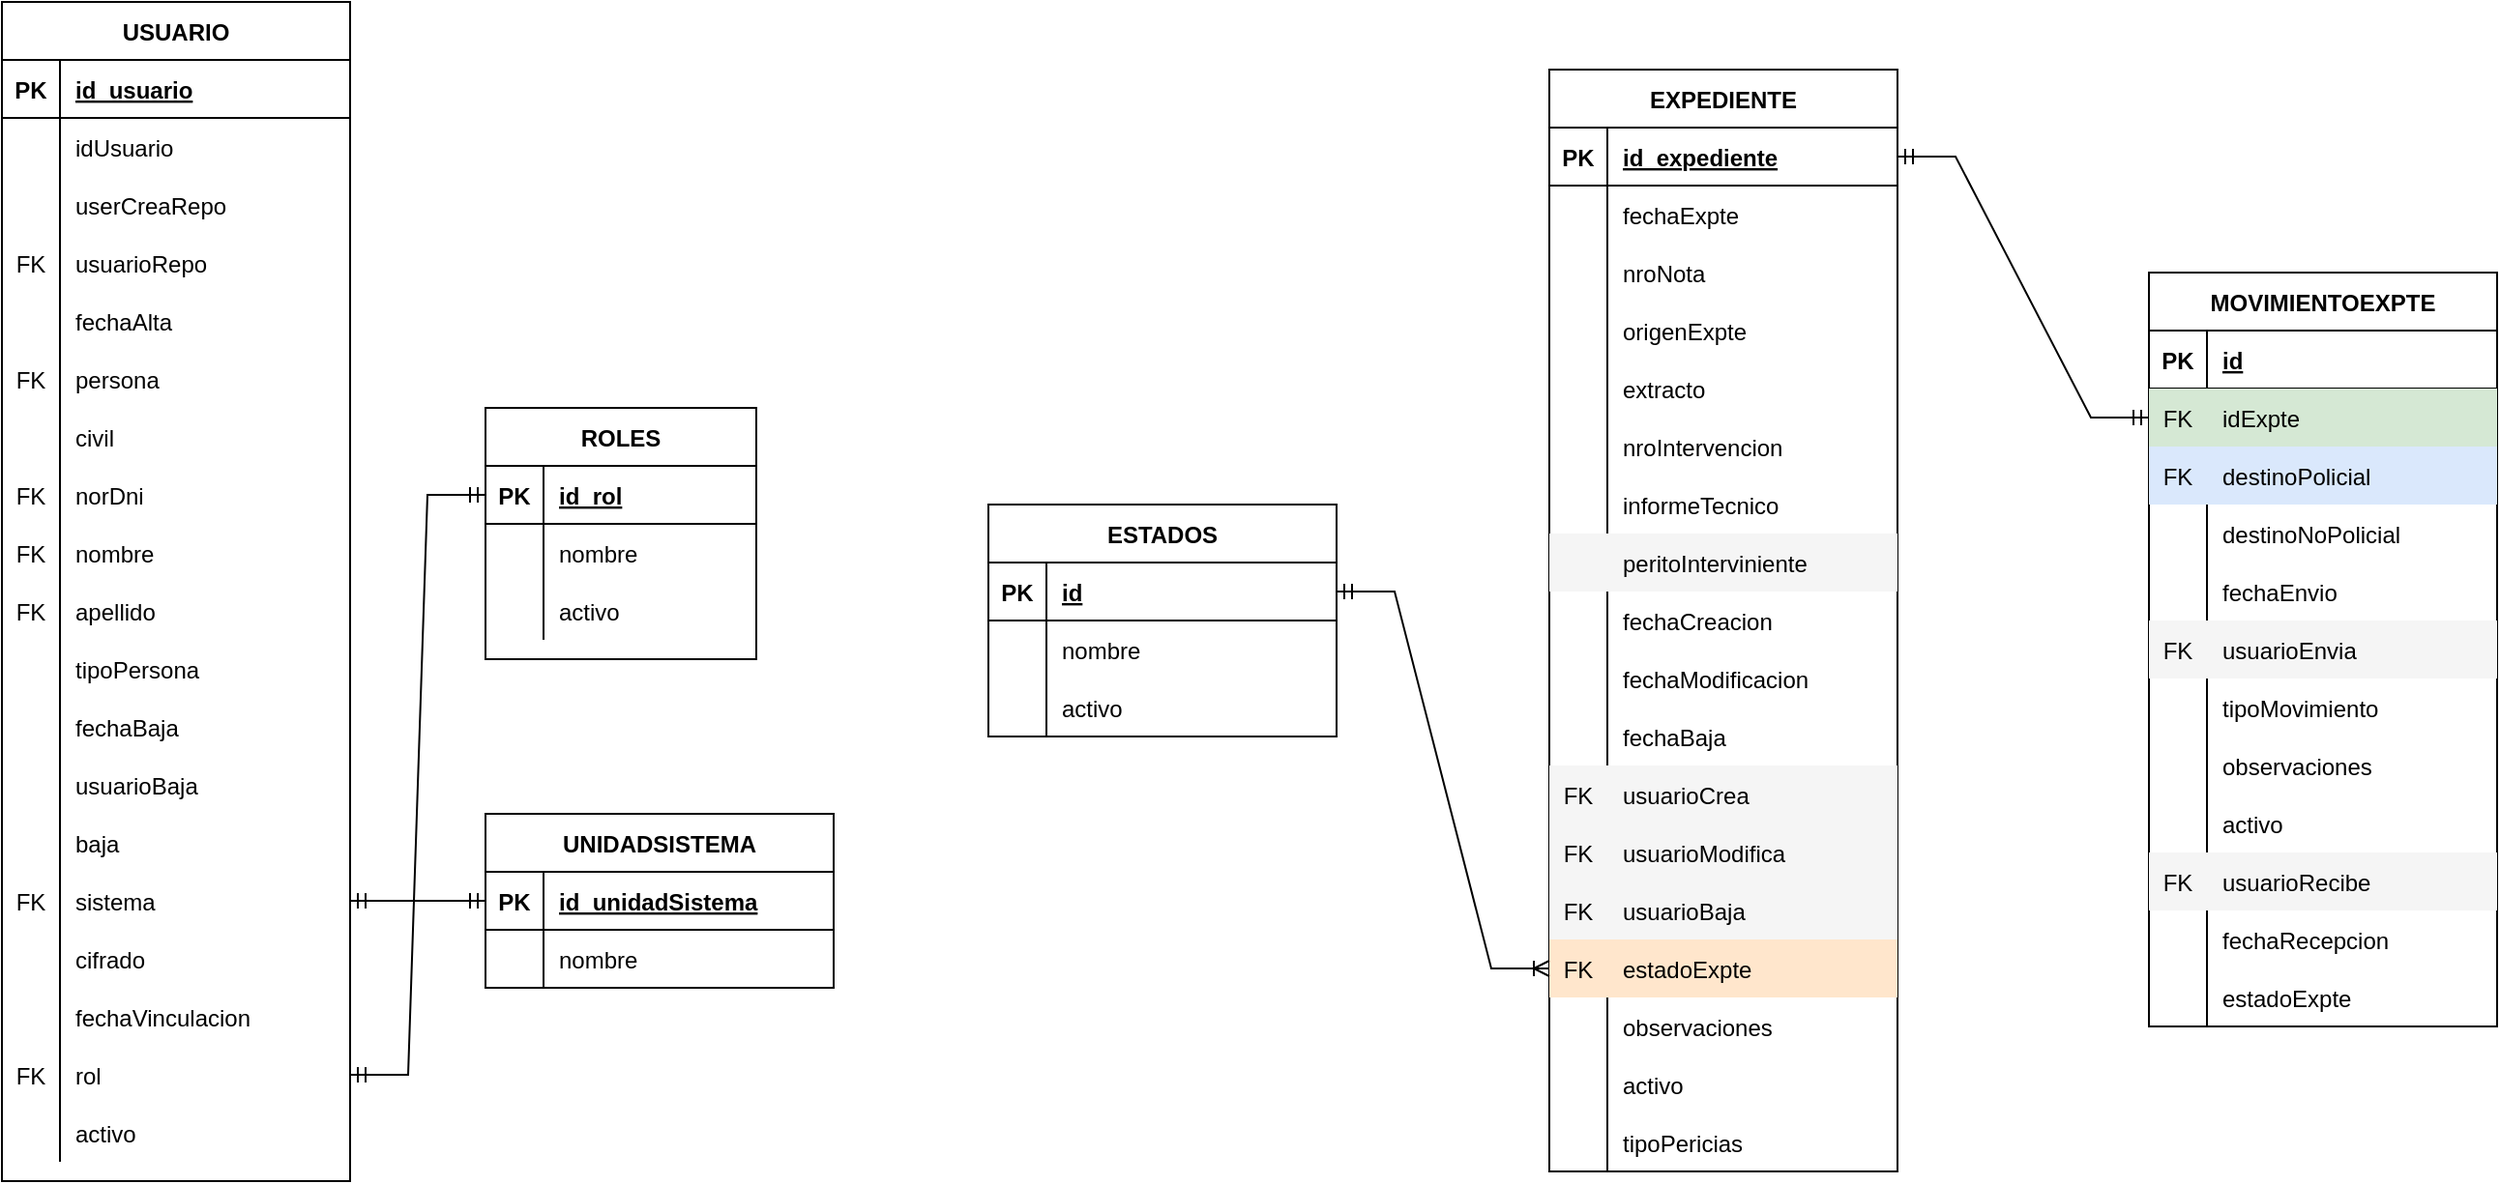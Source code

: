 <mxfile version="20.8.10" type="device"><diagram name="Página-1" id="kgONA1Eeg01QUfemouJO"><mxGraphModel dx="864" dy="516" grid="1" gridSize="10" guides="1" tooltips="1" connect="1" arrows="1" fold="1" page="1" pageScale="1" pageWidth="1400" pageHeight="850" math="0" shadow="0"><root><mxCell id="0"/><mxCell id="1" parent="0"/><mxCell id="FPzjdju4EvVJenrXKVsn-1" value="USUARIO" style="shape=table;startSize=30;container=1;collapsible=1;childLayout=tableLayout;fixedRows=1;rowLines=0;fontStyle=1;align=center;resizeLast=1;" parent="1" vertex="1"><mxGeometry x="60" y="40" width="180" height="610" as="geometry"/></mxCell><mxCell id="FPzjdju4EvVJenrXKVsn-2" value="" style="shape=partialRectangle;collapsible=0;dropTarget=0;pointerEvents=0;fillColor=none;top=0;left=0;bottom=1;right=0;points=[[0,0.5],[1,0.5]];portConstraint=eastwest;" parent="FPzjdju4EvVJenrXKVsn-1" vertex="1"><mxGeometry y="30" width="180" height="30" as="geometry"/></mxCell><mxCell id="FPzjdju4EvVJenrXKVsn-3" value="PK" style="shape=partialRectangle;connectable=0;fillColor=none;top=0;left=0;bottom=0;right=0;fontStyle=1;overflow=hidden;" parent="FPzjdju4EvVJenrXKVsn-2" vertex="1"><mxGeometry width="30" height="30" as="geometry"><mxRectangle width="30" height="30" as="alternateBounds"/></mxGeometry></mxCell><mxCell id="FPzjdju4EvVJenrXKVsn-4" value="id_usuario" style="shape=partialRectangle;connectable=0;fillColor=none;top=0;left=0;bottom=0;right=0;align=left;spacingLeft=6;fontStyle=5;overflow=hidden;" parent="FPzjdju4EvVJenrXKVsn-2" vertex="1"><mxGeometry x="30" width="150" height="30" as="geometry"><mxRectangle width="150" height="30" as="alternateBounds"/></mxGeometry></mxCell><mxCell id="FPzjdju4EvVJenrXKVsn-5" value="" style="shape=partialRectangle;collapsible=0;dropTarget=0;pointerEvents=0;fillColor=none;top=0;left=0;bottom=0;right=0;points=[[0,0.5],[1,0.5]];portConstraint=eastwest;" parent="FPzjdju4EvVJenrXKVsn-1" vertex="1"><mxGeometry y="60" width="180" height="30" as="geometry"/></mxCell><mxCell id="FPzjdju4EvVJenrXKVsn-6" value="" style="shape=partialRectangle;connectable=0;fillColor=none;top=0;left=0;bottom=0;right=0;editable=1;overflow=hidden;" parent="FPzjdju4EvVJenrXKVsn-5" vertex="1"><mxGeometry width="30" height="30" as="geometry"><mxRectangle width="30" height="30" as="alternateBounds"/></mxGeometry></mxCell><mxCell id="FPzjdju4EvVJenrXKVsn-7" value="idUsuario" style="shape=partialRectangle;connectable=0;fillColor=none;top=0;left=0;bottom=0;right=0;align=left;spacingLeft=6;overflow=hidden;" parent="FPzjdju4EvVJenrXKVsn-5" vertex="1"><mxGeometry x="30" width="150" height="30" as="geometry"><mxRectangle width="150" height="30" as="alternateBounds"/></mxGeometry></mxCell><mxCell id="FPzjdju4EvVJenrXKVsn-8" value="" style="shape=partialRectangle;collapsible=0;dropTarget=0;pointerEvents=0;fillColor=none;top=0;left=0;bottom=0;right=0;points=[[0,0.5],[1,0.5]];portConstraint=eastwest;" parent="FPzjdju4EvVJenrXKVsn-1" vertex="1"><mxGeometry y="90" width="180" height="30" as="geometry"/></mxCell><mxCell id="FPzjdju4EvVJenrXKVsn-9" value="" style="shape=partialRectangle;connectable=0;fillColor=none;top=0;left=0;bottom=0;right=0;editable=1;overflow=hidden;" parent="FPzjdju4EvVJenrXKVsn-8" vertex="1"><mxGeometry width="30" height="30" as="geometry"><mxRectangle width="30" height="30" as="alternateBounds"/></mxGeometry></mxCell><mxCell id="FPzjdju4EvVJenrXKVsn-10" value="userCreaRepo" style="shape=partialRectangle;connectable=0;fillColor=none;top=0;left=0;bottom=0;right=0;align=left;spacingLeft=6;overflow=hidden;" parent="FPzjdju4EvVJenrXKVsn-8" vertex="1"><mxGeometry x="30" width="150" height="30" as="geometry"><mxRectangle width="150" height="30" as="alternateBounds"/></mxGeometry></mxCell><mxCell id="FPzjdju4EvVJenrXKVsn-11" value="" style="shape=partialRectangle;collapsible=0;dropTarget=0;pointerEvents=0;fillColor=none;top=0;left=0;bottom=0;right=0;points=[[0,0.5],[1,0.5]];portConstraint=eastwest;" parent="FPzjdju4EvVJenrXKVsn-1" vertex="1"><mxGeometry y="120" width="180" height="30" as="geometry"/></mxCell><mxCell id="FPzjdju4EvVJenrXKVsn-12" value="FK" style="shape=partialRectangle;connectable=0;fillColor=none;top=0;left=0;bottom=0;right=0;editable=1;overflow=hidden;" parent="FPzjdju4EvVJenrXKVsn-11" vertex="1"><mxGeometry width="30" height="30" as="geometry"><mxRectangle width="30" height="30" as="alternateBounds"/></mxGeometry></mxCell><mxCell id="FPzjdju4EvVJenrXKVsn-13" value="usuarioRepo" style="shape=partialRectangle;connectable=0;fillColor=none;top=0;left=0;bottom=0;right=0;align=left;spacingLeft=6;overflow=hidden;" parent="FPzjdju4EvVJenrXKVsn-11" vertex="1"><mxGeometry x="30" width="150" height="30" as="geometry"><mxRectangle width="150" height="30" as="alternateBounds"/></mxGeometry></mxCell><mxCell id="FPzjdju4EvVJenrXKVsn-14" value="" style="shape=partialRectangle;collapsible=0;dropTarget=0;pointerEvents=0;fillColor=none;top=0;left=0;bottom=0;right=0;points=[[0,0.5],[1,0.5]];portConstraint=eastwest;" parent="FPzjdju4EvVJenrXKVsn-1" vertex="1"><mxGeometry y="150" width="180" height="30" as="geometry"/></mxCell><mxCell id="FPzjdju4EvVJenrXKVsn-15" value="" style="shape=partialRectangle;connectable=0;fillColor=none;top=0;left=0;bottom=0;right=0;editable=1;overflow=hidden;" parent="FPzjdju4EvVJenrXKVsn-14" vertex="1"><mxGeometry width="30" height="30" as="geometry"><mxRectangle width="30" height="30" as="alternateBounds"/></mxGeometry></mxCell><mxCell id="FPzjdju4EvVJenrXKVsn-16" value="fechaAlta" style="shape=partialRectangle;connectable=0;fillColor=none;top=0;left=0;bottom=0;right=0;align=left;spacingLeft=6;overflow=hidden;" parent="FPzjdju4EvVJenrXKVsn-14" vertex="1"><mxGeometry x="30" width="150" height="30" as="geometry"><mxRectangle width="150" height="30" as="alternateBounds"/></mxGeometry></mxCell><mxCell id="FPzjdju4EvVJenrXKVsn-17" value="" style="shape=partialRectangle;collapsible=0;dropTarget=0;pointerEvents=0;fillColor=none;top=0;left=0;bottom=0;right=0;points=[[0,0.5],[1,0.5]];portConstraint=eastwest;" parent="FPzjdju4EvVJenrXKVsn-1" vertex="1"><mxGeometry y="180" width="180" height="30" as="geometry"/></mxCell><mxCell id="FPzjdju4EvVJenrXKVsn-18" value="FK" style="shape=partialRectangle;connectable=0;fillColor=none;top=0;left=0;bottom=0;right=0;editable=1;overflow=hidden;" parent="FPzjdju4EvVJenrXKVsn-17" vertex="1"><mxGeometry width="30" height="30" as="geometry"><mxRectangle width="30" height="30" as="alternateBounds"/></mxGeometry></mxCell><mxCell id="FPzjdju4EvVJenrXKVsn-19" value="persona" style="shape=partialRectangle;connectable=0;fillColor=none;top=0;left=0;bottom=0;right=0;align=left;spacingLeft=6;overflow=hidden;" parent="FPzjdju4EvVJenrXKVsn-17" vertex="1"><mxGeometry x="30" width="150" height="30" as="geometry"><mxRectangle width="150" height="30" as="alternateBounds"/></mxGeometry></mxCell><mxCell id="FPzjdju4EvVJenrXKVsn-20" value="" style="shape=partialRectangle;collapsible=0;dropTarget=0;pointerEvents=0;fillColor=none;top=0;left=0;bottom=0;right=0;points=[[0,0.5],[1,0.5]];portConstraint=eastwest;" parent="FPzjdju4EvVJenrXKVsn-1" vertex="1"><mxGeometry y="210" width="180" height="30" as="geometry"/></mxCell><mxCell id="FPzjdju4EvVJenrXKVsn-21" value="" style="shape=partialRectangle;connectable=0;fillColor=none;top=0;left=0;bottom=0;right=0;editable=1;overflow=hidden;" parent="FPzjdju4EvVJenrXKVsn-20" vertex="1"><mxGeometry width="30" height="30" as="geometry"><mxRectangle width="30" height="30" as="alternateBounds"/></mxGeometry></mxCell><mxCell id="FPzjdju4EvVJenrXKVsn-22" value="civil" style="shape=partialRectangle;connectable=0;fillColor=none;top=0;left=0;bottom=0;right=0;align=left;spacingLeft=6;overflow=hidden;" parent="FPzjdju4EvVJenrXKVsn-20" vertex="1"><mxGeometry x="30" width="150" height="30" as="geometry"><mxRectangle width="150" height="30" as="alternateBounds"/></mxGeometry></mxCell><mxCell id="FPzjdju4EvVJenrXKVsn-23" value="" style="shape=partialRectangle;collapsible=0;dropTarget=0;pointerEvents=0;fillColor=none;top=0;left=0;bottom=0;right=0;points=[[0,0.5],[1,0.5]];portConstraint=eastwest;" parent="FPzjdju4EvVJenrXKVsn-1" vertex="1"><mxGeometry y="240" width="180" height="30" as="geometry"/></mxCell><mxCell id="FPzjdju4EvVJenrXKVsn-24" value="FK" style="shape=partialRectangle;connectable=0;fillColor=none;top=0;left=0;bottom=0;right=0;editable=1;overflow=hidden;" parent="FPzjdju4EvVJenrXKVsn-23" vertex="1"><mxGeometry width="30" height="30" as="geometry"><mxRectangle width="30" height="30" as="alternateBounds"/></mxGeometry></mxCell><mxCell id="FPzjdju4EvVJenrXKVsn-25" value="norDni" style="shape=partialRectangle;connectable=0;fillColor=none;top=0;left=0;bottom=0;right=0;align=left;spacingLeft=6;overflow=hidden;" parent="FPzjdju4EvVJenrXKVsn-23" vertex="1"><mxGeometry x="30" width="150" height="30" as="geometry"><mxRectangle width="150" height="30" as="alternateBounds"/></mxGeometry></mxCell><mxCell id="FPzjdju4EvVJenrXKVsn-26" value="" style="shape=partialRectangle;collapsible=0;dropTarget=0;pointerEvents=0;fillColor=none;top=0;left=0;bottom=0;right=0;points=[[0,0.5],[1,0.5]];portConstraint=eastwest;" parent="FPzjdju4EvVJenrXKVsn-1" vertex="1"><mxGeometry y="270" width="180" height="30" as="geometry"/></mxCell><mxCell id="FPzjdju4EvVJenrXKVsn-27" value="FK" style="shape=partialRectangle;connectable=0;fillColor=none;top=0;left=0;bottom=0;right=0;editable=1;overflow=hidden;" parent="FPzjdju4EvVJenrXKVsn-26" vertex="1"><mxGeometry width="30" height="30" as="geometry"><mxRectangle width="30" height="30" as="alternateBounds"/></mxGeometry></mxCell><mxCell id="FPzjdju4EvVJenrXKVsn-28" value="nombre" style="shape=partialRectangle;connectable=0;fillColor=none;top=0;left=0;bottom=0;right=0;align=left;spacingLeft=6;overflow=hidden;" parent="FPzjdju4EvVJenrXKVsn-26" vertex="1"><mxGeometry x="30" width="150" height="30" as="geometry"><mxRectangle width="150" height="30" as="alternateBounds"/></mxGeometry></mxCell><mxCell id="FPzjdju4EvVJenrXKVsn-29" value="" style="shape=partialRectangle;collapsible=0;dropTarget=0;pointerEvents=0;fillColor=none;top=0;left=0;bottom=0;right=0;points=[[0,0.5],[1,0.5]];portConstraint=eastwest;" parent="FPzjdju4EvVJenrXKVsn-1" vertex="1"><mxGeometry y="300" width="180" height="30" as="geometry"/></mxCell><mxCell id="FPzjdju4EvVJenrXKVsn-30" value="FK" style="shape=partialRectangle;connectable=0;fillColor=none;top=0;left=0;bottom=0;right=0;editable=1;overflow=hidden;" parent="FPzjdju4EvVJenrXKVsn-29" vertex="1"><mxGeometry width="30" height="30" as="geometry"><mxRectangle width="30" height="30" as="alternateBounds"/></mxGeometry></mxCell><mxCell id="FPzjdju4EvVJenrXKVsn-31" value="apellido" style="shape=partialRectangle;connectable=0;fillColor=none;top=0;left=0;bottom=0;right=0;align=left;spacingLeft=6;overflow=hidden;" parent="FPzjdju4EvVJenrXKVsn-29" vertex="1"><mxGeometry x="30" width="150" height="30" as="geometry"><mxRectangle width="150" height="30" as="alternateBounds"/></mxGeometry></mxCell><mxCell id="FPzjdju4EvVJenrXKVsn-32" value="" style="shape=partialRectangle;collapsible=0;dropTarget=0;pointerEvents=0;fillColor=none;top=0;left=0;bottom=0;right=0;points=[[0,0.5],[1,0.5]];portConstraint=eastwest;" parent="FPzjdju4EvVJenrXKVsn-1" vertex="1"><mxGeometry y="330" width="180" height="30" as="geometry"/></mxCell><mxCell id="FPzjdju4EvVJenrXKVsn-33" value="" style="shape=partialRectangle;connectable=0;fillColor=none;top=0;left=0;bottom=0;right=0;editable=1;overflow=hidden;" parent="FPzjdju4EvVJenrXKVsn-32" vertex="1"><mxGeometry width="30" height="30" as="geometry"><mxRectangle width="30" height="30" as="alternateBounds"/></mxGeometry></mxCell><mxCell id="FPzjdju4EvVJenrXKVsn-34" value="tipoPersona" style="shape=partialRectangle;connectable=0;fillColor=none;top=0;left=0;bottom=0;right=0;align=left;spacingLeft=6;overflow=hidden;" parent="FPzjdju4EvVJenrXKVsn-32" vertex="1"><mxGeometry x="30" width="150" height="30" as="geometry"><mxRectangle width="150" height="30" as="alternateBounds"/></mxGeometry></mxCell><mxCell id="FPzjdju4EvVJenrXKVsn-35" value="" style="shape=partialRectangle;collapsible=0;dropTarget=0;pointerEvents=0;fillColor=none;top=0;left=0;bottom=0;right=0;points=[[0,0.5],[1,0.5]];portConstraint=eastwest;" parent="FPzjdju4EvVJenrXKVsn-1" vertex="1"><mxGeometry y="360" width="180" height="30" as="geometry"/></mxCell><mxCell id="FPzjdju4EvVJenrXKVsn-36" value="" style="shape=partialRectangle;connectable=0;fillColor=none;top=0;left=0;bottom=0;right=0;editable=1;overflow=hidden;" parent="FPzjdju4EvVJenrXKVsn-35" vertex="1"><mxGeometry width="30" height="30" as="geometry"><mxRectangle width="30" height="30" as="alternateBounds"/></mxGeometry></mxCell><mxCell id="FPzjdju4EvVJenrXKVsn-37" value="fechaBaja" style="shape=partialRectangle;connectable=0;fillColor=none;top=0;left=0;bottom=0;right=0;align=left;spacingLeft=6;overflow=hidden;" parent="FPzjdju4EvVJenrXKVsn-35" vertex="1"><mxGeometry x="30" width="150" height="30" as="geometry"><mxRectangle width="150" height="30" as="alternateBounds"/></mxGeometry></mxCell><mxCell id="FPzjdju4EvVJenrXKVsn-38" value="" style="shape=partialRectangle;collapsible=0;dropTarget=0;pointerEvents=0;fillColor=none;top=0;left=0;bottom=0;right=0;points=[[0,0.5],[1,0.5]];portConstraint=eastwest;" parent="FPzjdju4EvVJenrXKVsn-1" vertex="1"><mxGeometry y="390" width="180" height="30" as="geometry"/></mxCell><mxCell id="FPzjdju4EvVJenrXKVsn-39" value="" style="shape=partialRectangle;connectable=0;fillColor=none;top=0;left=0;bottom=0;right=0;editable=1;overflow=hidden;" parent="FPzjdju4EvVJenrXKVsn-38" vertex="1"><mxGeometry width="30" height="30" as="geometry"><mxRectangle width="30" height="30" as="alternateBounds"/></mxGeometry></mxCell><mxCell id="FPzjdju4EvVJenrXKVsn-40" value="usuarioBaja" style="shape=partialRectangle;connectable=0;fillColor=none;top=0;left=0;bottom=0;right=0;align=left;spacingLeft=6;overflow=hidden;" parent="FPzjdju4EvVJenrXKVsn-38" vertex="1"><mxGeometry x="30" width="150" height="30" as="geometry"><mxRectangle width="150" height="30" as="alternateBounds"/></mxGeometry></mxCell><mxCell id="FPzjdju4EvVJenrXKVsn-41" value="" style="shape=partialRectangle;collapsible=0;dropTarget=0;pointerEvents=0;fillColor=none;top=0;left=0;bottom=0;right=0;points=[[0,0.5],[1,0.5]];portConstraint=eastwest;" parent="FPzjdju4EvVJenrXKVsn-1" vertex="1"><mxGeometry y="420" width="180" height="30" as="geometry"/></mxCell><mxCell id="FPzjdju4EvVJenrXKVsn-42" value="" style="shape=partialRectangle;connectable=0;fillColor=none;top=0;left=0;bottom=0;right=0;editable=1;overflow=hidden;" parent="FPzjdju4EvVJenrXKVsn-41" vertex="1"><mxGeometry width="30" height="30" as="geometry"><mxRectangle width="30" height="30" as="alternateBounds"/></mxGeometry></mxCell><mxCell id="FPzjdju4EvVJenrXKVsn-43" value="baja" style="shape=partialRectangle;connectable=0;fillColor=none;top=0;left=0;bottom=0;right=0;align=left;spacingLeft=6;overflow=hidden;" parent="FPzjdju4EvVJenrXKVsn-41" vertex="1"><mxGeometry x="30" width="150" height="30" as="geometry"><mxRectangle width="150" height="30" as="alternateBounds"/></mxGeometry></mxCell><mxCell id="FPzjdju4EvVJenrXKVsn-44" value="" style="shape=partialRectangle;collapsible=0;dropTarget=0;pointerEvents=0;fillColor=none;top=0;left=0;bottom=0;right=0;points=[[0,0.5],[1,0.5]];portConstraint=eastwest;" parent="FPzjdju4EvVJenrXKVsn-1" vertex="1"><mxGeometry y="450" width="180" height="30" as="geometry"/></mxCell><mxCell id="FPzjdju4EvVJenrXKVsn-45" value="FK" style="shape=partialRectangle;connectable=0;fillColor=none;top=0;left=0;bottom=0;right=0;editable=1;overflow=hidden;" parent="FPzjdju4EvVJenrXKVsn-44" vertex="1"><mxGeometry width="30" height="30" as="geometry"><mxRectangle width="30" height="30" as="alternateBounds"/></mxGeometry></mxCell><mxCell id="FPzjdju4EvVJenrXKVsn-46" value="sistema" style="shape=partialRectangle;connectable=0;fillColor=none;top=0;left=0;bottom=0;right=0;align=left;spacingLeft=6;overflow=hidden;" parent="FPzjdju4EvVJenrXKVsn-44" vertex="1"><mxGeometry x="30" width="150" height="30" as="geometry"><mxRectangle width="150" height="30" as="alternateBounds"/></mxGeometry></mxCell><mxCell id="FPzjdju4EvVJenrXKVsn-47" value="" style="shape=partialRectangle;collapsible=0;dropTarget=0;pointerEvents=0;fillColor=none;top=0;left=0;bottom=0;right=0;points=[[0,0.5],[1,0.5]];portConstraint=eastwest;" parent="FPzjdju4EvVJenrXKVsn-1" vertex="1"><mxGeometry y="480" width="180" height="30" as="geometry"/></mxCell><mxCell id="FPzjdju4EvVJenrXKVsn-48" value="" style="shape=partialRectangle;connectable=0;fillColor=none;top=0;left=0;bottom=0;right=0;editable=1;overflow=hidden;" parent="FPzjdju4EvVJenrXKVsn-47" vertex="1"><mxGeometry width="30" height="30" as="geometry"><mxRectangle width="30" height="30" as="alternateBounds"/></mxGeometry></mxCell><mxCell id="FPzjdju4EvVJenrXKVsn-49" value="cifrado" style="shape=partialRectangle;connectable=0;fillColor=none;top=0;left=0;bottom=0;right=0;align=left;spacingLeft=6;overflow=hidden;" parent="FPzjdju4EvVJenrXKVsn-47" vertex="1"><mxGeometry x="30" width="150" height="30" as="geometry"><mxRectangle width="150" height="30" as="alternateBounds"/></mxGeometry></mxCell><mxCell id="FPzjdju4EvVJenrXKVsn-50" value="" style="shape=partialRectangle;collapsible=0;dropTarget=0;pointerEvents=0;fillColor=none;top=0;left=0;bottom=0;right=0;points=[[0,0.5],[1,0.5]];portConstraint=eastwest;" parent="FPzjdju4EvVJenrXKVsn-1" vertex="1"><mxGeometry y="510" width="180" height="30" as="geometry"/></mxCell><mxCell id="FPzjdju4EvVJenrXKVsn-51" value="" style="shape=partialRectangle;connectable=0;fillColor=none;top=0;left=0;bottom=0;right=0;editable=1;overflow=hidden;" parent="FPzjdju4EvVJenrXKVsn-50" vertex="1"><mxGeometry width="30" height="30" as="geometry"><mxRectangle width="30" height="30" as="alternateBounds"/></mxGeometry></mxCell><mxCell id="FPzjdju4EvVJenrXKVsn-52" value="fechaVinculacion" style="shape=partialRectangle;connectable=0;fillColor=none;top=0;left=0;bottom=0;right=0;align=left;spacingLeft=6;overflow=hidden;" parent="FPzjdju4EvVJenrXKVsn-50" vertex="1"><mxGeometry x="30" width="150" height="30" as="geometry"><mxRectangle width="150" height="30" as="alternateBounds"/></mxGeometry></mxCell><mxCell id="FPzjdju4EvVJenrXKVsn-53" value="" style="shape=partialRectangle;collapsible=0;dropTarget=0;pointerEvents=0;fillColor=none;top=0;left=0;bottom=0;right=0;points=[[0,0.5],[1,0.5]];portConstraint=eastwest;" parent="FPzjdju4EvVJenrXKVsn-1" vertex="1"><mxGeometry y="540" width="180" height="30" as="geometry"/></mxCell><mxCell id="FPzjdju4EvVJenrXKVsn-54" value="FK" style="shape=partialRectangle;connectable=0;fillColor=none;top=0;left=0;bottom=0;right=0;editable=1;overflow=hidden;" parent="FPzjdju4EvVJenrXKVsn-53" vertex="1"><mxGeometry width="30" height="30" as="geometry"><mxRectangle width="30" height="30" as="alternateBounds"/></mxGeometry></mxCell><mxCell id="FPzjdju4EvVJenrXKVsn-55" value="rol" style="shape=partialRectangle;connectable=0;fillColor=none;top=0;left=0;bottom=0;right=0;align=left;spacingLeft=6;overflow=hidden;" parent="FPzjdju4EvVJenrXKVsn-53" vertex="1"><mxGeometry x="30" width="150" height="30" as="geometry"><mxRectangle width="150" height="30" as="alternateBounds"/></mxGeometry></mxCell><mxCell id="FPzjdju4EvVJenrXKVsn-56" value="" style="shape=partialRectangle;collapsible=0;dropTarget=0;pointerEvents=0;fillColor=none;top=0;left=0;bottom=0;right=0;points=[[0,0.5],[1,0.5]];portConstraint=eastwest;" parent="FPzjdju4EvVJenrXKVsn-1" vertex="1"><mxGeometry y="570" width="180" height="30" as="geometry"/></mxCell><mxCell id="FPzjdju4EvVJenrXKVsn-57" value="" style="shape=partialRectangle;connectable=0;fillColor=none;top=0;left=0;bottom=0;right=0;editable=1;overflow=hidden;" parent="FPzjdju4EvVJenrXKVsn-56" vertex="1"><mxGeometry width="30" height="30" as="geometry"><mxRectangle width="30" height="30" as="alternateBounds"/></mxGeometry></mxCell><mxCell id="FPzjdju4EvVJenrXKVsn-58" value="activo" style="shape=partialRectangle;connectable=0;fillColor=none;top=0;left=0;bottom=0;right=0;align=left;spacingLeft=6;overflow=hidden;" parent="FPzjdju4EvVJenrXKVsn-56" vertex="1"><mxGeometry x="30" width="150" height="30" as="geometry"><mxRectangle width="150" height="30" as="alternateBounds"/></mxGeometry></mxCell><mxCell id="FPzjdju4EvVJenrXKVsn-59" value="ROLES" style="shape=table;startSize=30;container=1;collapsible=1;childLayout=tableLayout;fixedRows=1;rowLines=0;fontStyle=1;align=center;resizeLast=1;" parent="1" vertex="1"><mxGeometry x="310" y="250" width="140" height="130" as="geometry"/></mxCell><mxCell id="FPzjdju4EvVJenrXKVsn-60" value="" style="shape=partialRectangle;collapsible=0;dropTarget=0;pointerEvents=0;fillColor=none;top=0;left=0;bottom=1;right=0;points=[[0,0.5],[1,0.5]];portConstraint=eastwest;" parent="FPzjdju4EvVJenrXKVsn-59" vertex="1"><mxGeometry y="30" width="140" height="30" as="geometry"/></mxCell><mxCell id="FPzjdju4EvVJenrXKVsn-61" value="PK" style="shape=partialRectangle;connectable=0;fillColor=none;top=0;left=0;bottom=0;right=0;fontStyle=1;overflow=hidden;" parent="FPzjdju4EvVJenrXKVsn-60" vertex="1"><mxGeometry width="30" height="30" as="geometry"><mxRectangle width="30" height="30" as="alternateBounds"/></mxGeometry></mxCell><mxCell id="FPzjdju4EvVJenrXKVsn-62" value="id_rol" style="shape=partialRectangle;connectable=0;fillColor=none;top=0;left=0;bottom=0;right=0;align=left;spacingLeft=6;fontStyle=5;overflow=hidden;" parent="FPzjdju4EvVJenrXKVsn-60" vertex="1"><mxGeometry x="30" width="110" height="30" as="geometry"><mxRectangle width="110" height="30" as="alternateBounds"/></mxGeometry></mxCell><mxCell id="FPzjdju4EvVJenrXKVsn-63" value="" style="shape=partialRectangle;collapsible=0;dropTarget=0;pointerEvents=0;fillColor=none;top=0;left=0;bottom=0;right=0;points=[[0,0.5],[1,0.5]];portConstraint=eastwest;" parent="FPzjdju4EvVJenrXKVsn-59" vertex="1"><mxGeometry y="60" width="140" height="30" as="geometry"/></mxCell><mxCell id="FPzjdju4EvVJenrXKVsn-64" value="" style="shape=partialRectangle;connectable=0;fillColor=none;top=0;left=0;bottom=0;right=0;editable=1;overflow=hidden;" parent="FPzjdju4EvVJenrXKVsn-63" vertex="1"><mxGeometry width="30" height="30" as="geometry"><mxRectangle width="30" height="30" as="alternateBounds"/></mxGeometry></mxCell><mxCell id="FPzjdju4EvVJenrXKVsn-65" value="nombre" style="shape=partialRectangle;connectable=0;fillColor=none;top=0;left=0;bottom=0;right=0;align=left;spacingLeft=6;overflow=hidden;" parent="FPzjdju4EvVJenrXKVsn-63" vertex="1"><mxGeometry x="30" width="110" height="30" as="geometry"><mxRectangle width="110" height="30" as="alternateBounds"/></mxGeometry></mxCell><mxCell id="FPzjdju4EvVJenrXKVsn-66" value="" style="shape=partialRectangle;collapsible=0;dropTarget=0;pointerEvents=0;fillColor=none;top=0;left=0;bottom=0;right=0;points=[[0,0.5],[1,0.5]];portConstraint=eastwest;" parent="FPzjdju4EvVJenrXKVsn-59" vertex="1"><mxGeometry y="90" width="140" height="30" as="geometry"/></mxCell><mxCell id="FPzjdju4EvVJenrXKVsn-67" value="" style="shape=partialRectangle;connectable=0;fillColor=none;top=0;left=0;bottom=0;right=0;editable=1;overflow=hidden;" parent="FPzjdju4EvVJenrXKVsn-66" vertex="1"><mxGeometry width="30" height="30" as="geometry"><mxRectangle width="30" height="30" as="alternateBounds"/></mxGeometry></mxCell><mxCell id="FPzjdju4EvVJenrXKVsn-68" value="activo" style="shape=partialRectangle;connectable=0;fillColor=none;top=0;left=0;bottom=0;right=0;align=left;spacingLeft=6;overflow=hidden;" parent="FPzjdju4EvVJenrXKVsn-66" vertex="1"><mxGeometry x="30" width="110" height="30" as="geometry"><mxRectangle width="110" height="30" as="alternateBounds"/></mxGeometry></mxCell><mxCell id="FPzjdju4EvVJenrXKVsn-69" value="" style="edgeStyle=entityRelationEdgeStyle;fontSize=12;html=1;endArrow=ERmandOne;startArrow=ERmandOne;rounded=0;" parent="1" source="FPzjdju4EvVJenrXKVsn-53" target="FPzjdju4EvVJenrXKVsn-60" edge="1"><mxGeometry width="100" height="100" relative="1" as="geometry"><mxPoint x="310" y="650" as="sourcePoint"/><mxPoint x="410" y="550" as="targetPoint"/></mxGeometry></mxCell><mxCell id="FPzjdju4EvVJenrXKVsn-70" value="UNIDADSISTEMA" style="shape=table;startSize=30;container=1;collapsible=1;childLayout=tableLayout;fixedRows=1;rowLines=0;fontStyle=1;align=center;resizeLast=1;" parent="1" vertex="1"><mxGeometry x="310" y="460" width="180" height="90" as="geometry"/></mxCell><mxCell id="FPzjdju4EvVJenrXKVsn-71" value="" style="shape=tableRow;horizontal=0;startSize=0;swimlaneHead=0;swimlaneBody=0;fillColor=none;collapsible=0;dropTarget=0;points=[[0,0.5],[1,0.5]];portConstraint=eastwest;top=0;left=0;right=0;bottom=1;" parent="FPzjdju4EvVJenrXKVsn-70" vertex="1"><mxGeometry y="30" width="180" height="30" as="geometry"/></mxCell><mxCell id="FPzjdju4EvVJenrXKVsn-72" value="PK" style="shape=partialRectangle;connectable=0;fillColor=none;top=0;left=0;bottom=0;right=0;fontStyle=1;overflow=hidden;" parent="FPzjdju4EvVJenrXKVsn-71" vertex="1"><mxGeometry width="30" height="30" as="geometry"><mxRectangle width="30" height="30" as="alternateBounds"/></mxGeometry></mxCell><mxCell id="FPzjdju4EvVJenrXKVsn-73" value="id_unidadSistema" style="shape=partialRectangle;connectable=0;fillColor=none;top=0;left=0;bottom=0;right=0;align=left;spacingLeft=6;fontStyle=5;overflow=hidden;" parent="FPzjdju4EvVJenrXKVsn-71" vertex="1"><mxGeometry x="30" width="150" height="30" as="geometry"><mxRectangle width="150" height="30" as="alternateBounds"/></mxGeometry></mxCell><mxCell id="FPzjdju4EvVJenrXKVsn-74" value="" style="shape=tableRow;horizontal=0;startSize=0;swimlaneHead=0;swimlaneBody=0;fillColor=none;collapsible=0;dropTarget=0;points=[[0,0.5],[1,0.5]];portConstraint=eastwest;top=0;left=0;right=0;bottom=0;" parent="FPzjdju4EvVJenrXKVsn-70" vertex="1"><mxGeometry y="60" width="180" height="30" as="geometry"/></mxCell><mxCell id="FPzjdju4EvVJenrXKVsn-75" value="" style="shape=partialRectangle;connectable=0;fillColor=none;top=0;left=0;bottom=0;right=0;editable=1;overflow=hidden;" parent="FPzjdju4EvVJenrXKVsn-74" vertex="1"><mxGeometry width="30" height="30" as="geometry"><mxRectangle width="30" height="30" as="alternateBounds"/></mxGeometry></mxCell><mxCell id="FPzjdju4EvVJenrXKVsn-76" value="nombre" style="shape=partialRectangle;connectable=0;fillColor=none;top=0;left=0;bottom=0;right=0;align=left;spacingLeft=6;overflow=hidden;" parent="FPzjdju4EvVJenrXKVsn-74" vertex="1"><mxGeometry x="30" width="150" height="30" as="geometry"><mxRectangle width="150" height="30" as="alternateBounds"/></mxGeometry></mxCell><mxCell id="FPzjdju4EvVJenrXKVsn-77" value="" style="edgeStyle=entityRelationEdgeStyle;fontSize=12;html=1;endArrow=ERmandOne;startArrow=ERmandOne;rounded=0;" parent="1" source="FPzjdju4EvVJenrXKVsn-44" target="FPzjdju4EvVJenrXKVsn-71" edge="1"><mxGeometry width="100" height="100" relative="1" as="geometry"><mxPoint x="280" y="510" as="sourcePoint"/><mxPoint x="490" y="535" as="targetPoint"/></mxGeometry></mxCell><mxCell id="DNhkdwrG0g6RQjdkNtge-1" value="EXPEDIENTE" style="shape=table;startSize=30;container=1;collapsible=1;childLayout=tableLayout;fixedRows=1;rowLines=0;fontStyle=1;align=center;resizeLast=1;" parent="1" vertex="1"><mxGeometry x="860" y="75" width="180" height="570" as="geometry"/></mxCell><mxCell id="DNhkdwrG0g6RQjdkNtge-2" value="" style="shape=tableRow;horizontal=0;startSize=0;swimlaneHead=0;swimlaneBody=0;fillColor=none;collapsible=0;dropTarget=0;points=[[0,0.5],[1,0.5]];portConstraint=eastwest;top=0;left=0;right=0;bottom=1;" parent="DNhkdwrG0g6RQjdkNtge-1" vertex="1"><mxGeometry y="30" width="180" height="30" as="geometry"/></mxCell><mxCell id="DNhkdwrG0g6RQjdkNtge-3" value="PK" style="shape=partialRectangle;connectable=0;fillColor=none;top=0;left=0;bottom=0;right=0;fontStyle=1;overflow=hidden;" parent="DNhkdwrG0g6RQjdkNtge-2" vertex="1"><mxGeometry width="30" height="30" as="geometry"><mxRectangle width="30" height="30" as="alternateBounds"/></mxGeometry></mxCell><mxCell id="DNhkdwrG0g6RQjdkNtge-4" value="id_expediente" style="shape=partialRectangle;connectable=0;fillColor=none;top=0;left=0;bottom=0;right=0;align=left;spacingLeft=6;fontStyle=5;overflow=hidden;" parent="DNhkdwrG0g6RQjdkNtge-2" vertex="1"><mxGeometry x="30" width="150" height="30" as="geometry"><mxRectangle width="150" height="30" as="alternateBounds"/></mxGeometry></mxCell><mxCell id="DNhkdwrG0g6RQjdkNtge-5" value="" style="shape=tableRow;horizontal=0;startSize=0;swimlaneHead=0;swimlaneBody=0;fillColor=none;collapsible=0;dropTarget=0;points=[[0,0.5],[1,0.5]];portConstraint=eastwest;top=0;left=0;right=0;bottom=0;" parent="DNhkdwrG0g6RQjdkNtge-1" vertex="1"><mxGeometry y="60" width="180" height="30" as="geometry"/></mxCell><mxCell id="DNhkdwrG0g6RQjdkNtge-6" value="" style="shape=partialRectangle;connectable=0;fillColor=none;top=0;left=0;bottom=0;right=0;editable=1;overflow=hidden;" parent="DNhkdwrG0g6RQjdkNtge-5" vertex="1"><mxGeometry width="30" height="30" as="geometry"><mxRectangle width="30" height="30" as="alternateBounds"/></mxGeometry></mxCell><mxCell id="DNhkdwrG0g6RQjdkNtge-7" value="fechaExpte" style="shape=partialRectangle;connectable=0;fillColor=none;top=0;left=0;bottom=0;right=0;align=left;spacingLeft=6;overflow=hidden;" parent="DNhkdwrG0g6RQjdkNtge-5" vertex="1"><mxGeometry x="30" width="150" height="30" as="geometry"><mxRectangle width="150" height="30" as="alternateBounds"/></mxGeometry></mxCell><mxCell id="DNhkdwrG0g6RQjdkNtge-8" value="" style="shape=tableRow;horizontal=0;startSize=0;swimlaneHead=0;swimlaneBody=0;fillColor=none;collapsible=0;dropTarget=0;points=[[0,0.5],[1,0.5]];portConstraint=eastwest;top=0;left=0;right=0;bottom=0;" parent="DNhkdwrG0g6RQjdkNtge-1" vertex="1"><mxGeometry y="90" width="180" height="30" as="geometry"/></mxCell><mxCell id="DNhkdwrG0g6RQjdkNtge-9" value="" style="shape=partialRectangle;connectable=0;fillColor=none;top=0;left=0;bottom=0;right=0;editable=1;overflow=hidden;" parent="DNhkdwrG0g6RQjdkNtge-8" vertex="1"><mxGeometry width="30" height="30" as="geometry"><mxRectangle width="30" height="30" as="alternateBounds"/></mxGeometry></mxCell><mxCell id="DNhkdwrG0g6RQjdkNtge-10" value="nroNota" style="shape=partialRectangle;connectable=0;fillColor=none;top=0;left=0;bottom=0;right=0;align=left;spacingLeft=6;overflow=hidden;" parent="DNhkdwrG0g6RQjdkNtge-8" vertex="1"><mxGeometry x="30" width="150" height="30" as="geometry"><mxRectangle width="150" height="30" as="alternateBounds"/></mxGeometry></mxCell><mxCell id="DNhkdwrG0g6RQjdkNtge-11" value="" style="shape=tableRow;horizontal=0;startSize=0;swimlaneHead=0;swimlaneBody=0;fillColor=none;collapsible=0;dropTarget=0;points=[[0,0.5],[1,0.5]];portConstraint=eastwest;top=0;left=0;right=0;bottom=0;" parent="DNhkdwrG0g6RQjdkNtge-1" vertex="1"><mxGeometry y="120" width="180" height="30" as="geometry"/></mxCell><mxCell id="DNhkdwrG0g6RQjdkNtge-12" value="" style="shape=partialRectangle;connectable=0;fillColor=none;top=0;left=0;bottom=0;right=0;editable=1;overflow=hidden;" parent="DNhkdwrG0g6RQjdkNtge-11" vertex="1"><mxGeometry width="30" height="30" as="geometry"><mxRectangle width="30" height="30" as="alternateBounds"/></mxGeometry></mxCell><mxCell id="DNhkdwrG0g6RQjdkNtge-13" value="origenExpte" style="shape=partialRectangle;connectable=0;fillColor=none;top=0;left=0;bottom=0;right=0;align=left;spacingLeft=6;overflow=hidden;" parent="DNhkdwrG0g6RQjdkNtge-11" vertex="1"><mxGeometry x="30" width="150" height="30" as="geometry"><mxRectangle width="150" height="30" as="alternateBounds"/></mxGeometry></mxCell><mxCell id="DNhkdwrG0g6RQjdkNtge-14" value="" style="shape=tableRow;horizontal=0;startSize=0;swimlaneHead=0;swimlaneBody=0;fillColor=none;collapsible=0;dropTarget=0;points=[[0,0.5],[1,0.5]];portConstraint=eastwest;top=0;left=0;right=0;bottom=0;" parent="DNhkdwrG0g6RQjdkNtge-1" vertex="1"><mxGeometry y="150" width="180" height="30" as="geometry"/></mxCell><mxCell id="DNhkdwrG0g6RQjdkNtge-15" value="" style="shape=partialRectangle;connectable=0;fillColor=none;top=0;left=0;bottom=0;right=0;editable=1;overflow=hidden;" parent="DNhkdwrG0g6RQjdkNtge-14" vertex="1"><mxGeometry width="30" height="30" as="geometry"><mxRectangle width="30" height="30" as="alternateBounds"/></mxGeometry></mxCell><mxCell id="DNhkdwrG0g6RQjdkNtge-16" value="extracto" style="shape=partialRectangle;connectable=0;fillColor=none;top=0;left=0;bottom=0;right=0;align=left;spacingLeft=6;overflow=hidden;" parent="DNhkdwrG0g6RQjdkNtge-14" vertex="1"><mxGeometry x="30" width="150" height="30" as="geometry"><mxRectangle width="150" height="30" as="alternateBounds"/></mxGeometry></mxCell><mxCell id="DNhkdwrG0g6RQjdkNtge-17" value="" style="shape=tableRow;horizontal=0;startSize=0;swimlaneHead=0;swimlaneBody=0;fillColor=none;collapsible=0;dropTarget=0;points=[[0,0.5],[1,0.5]];portConstraint=eastwest;top=0;left=0;right=0;bottom=0;" parent="DNhkdwrG0g6RQjdkNtge-1" vertex="1"><mxGeometry y="180" width="180" height="30" as="geometry"/></mxCell><mxCell id="DNhkdwrG0g6RQjdkNtge-18" value="" style="shape=partialRectangle;connectable=0;fillColor=none;top=0;left=0;bottom=0;right=0;editable=1;overflow=hidden;" parent="DNhkdwrG0g6RQjdkNtge-17" vertex="1"><mxGeometry width="30" height="30" as="geometry"><mxRectangle width="30" height="30" as="alternateBounds"/></mxGeometry></mxCell><mxCell id="DNhkdwrG0g6RQjdkNtge-19" value="nroIntervencion" style="shape=partialRectangle;connectable=0;fillColor=none;top=0;left=0;bottom=0;right=0;align=left;spacingLeft=6;overflow=hidden;" parent="DNhkdwrG0g6RQjdkNtge-17" vertex="1"><mxGeometry x="30" width="150" height="30" as="geometry"><mxRectangle width="150" height="30" as="alternateBounds"/></mxGeometry></mxCell><mxCell id="DNhkdwrG0g6RQjdkNtge-20" value="" style="shape=tableRow;horizontal=0;startSize=0;swimlaneHead=0;swimlaneBody=0;fillColor=none;collapsible=0;dropTarget=0;points=[[0,0.5],[1,0.5]];portConstraint=eastwest;top=0;left=0;right=0;bottom=0;" parent="DNhkdwrG0g6RQjdkNtge-1" vertex="1"><mxGeometry y="210" width="180" height="30" as="geometry"/></mxCell><mxCell id="DNhkdwrG0g6RQjdkNtge-21" value="" style="shape=partialRectangle;connectable=0;fillColor=none;top=0;left=0;bottom=0;right=0;editable=1;overflow=hidden;" parent="DNhkdwrG0g6RQjdkNtge-20" vertex="1"><mxGeometry width="30" height="30" as="geometry"><mxRectangle width="30" height="30" as="alternateBounds"/></mxGeometry></mxCell><mxCell id="DNhkdwrG0g6RQjdkNtge-22" value="informeTecnico" style="shape=partialRectangle;connectable=0;fillColor=none;top=0;left=0;bottom=0;right=0;align=left;spacingLeft=6;overflow=hidden;" parent="DNhkdwrG0g6RQjdkNtge-20" vertex="1"><mxGeometry x="30" width="150" height="30" as="geometry"><mxRectangle width="150" height="30" as="alternateBounds"/></mxGeometry></mxCell><mxCell id="DNhkdwrG0g6RQjdkNtge-29" value="" style="shape=tableRow;horizontal=0;startSize=0;swimlaneHead=0;swimlaneBody=0;fillColor=#f5f5f5;collapsible=0;dropTarget=0;points=[[0,0.5],[1,0.5]];portConstraint=eastwest;top=0;left=0;right=0;bottom=0;strokeColor=#666666;fontColor=#333333;" parent="DNhkdwrG0g6RQjdkNtge-1" vertex="1"><mxGeometry y="240" width="180" height="30" as="geometry"/></mxCell><mxCell id="DNhkdwrG0g6RQjdkNtge-30" value="" style="shape=partialRectangle;connectable=0;fillColor=none;top=0;left=0;bottom=0;right=0;editable=1;overflow=hidden;" parent="DNhkdwrG0g6RQjdkNtge-29" vertex="1"><mxGeometry width="30" height="30" as="geometry"><mxRectangle width="30" height="30" as="alternateBounds"/></mxGeometry></mxCell><mxCell id="DNhkdwrG0g6RQjdkNtge-31" value="peritoInterviniente" style="shape=partialRectangle;connectable=0;fillColor=none;top=0;left=0;bottom=0;right=0;align=left;spacingLeft=6;overflow=hidden;" parent="DNhkdwrG0g6RQjdkNtge-29" vertex="1"><mxGeometry x="30" width="150" height="30" as="geometry"><mxRectangle width="150" height="30" as="alternateBounds"/></mxGeometry></mxCell><mxCell id="DNhkdwrG0g6RQjdkNtge-35" value="" style="shape=tableRow;horizontal=0;startSize=0;swimlaneHead=0;swimlaneBody=0;fillColor=none;collapsible=0;dropTarget=0;points=[[0,0.5],[1,0.5]];portConstraint=eastwest;top=0;left=0;right=0;bottom=0;" parent="DNhkdwrG0g6RQjdkNtge-1" vertex="1"><mxGeometry y="270" width="180" height="30" as="geometry"/></mxCell><mxCell id="DNhkdwrG0g6RQjdkNtge-36" value="" style="shape=partialRectangle;connectable=0;fillColor=none;top=0;left=0;bottom=0;right=0;editable=1;overflow=hidden;" parent="DNhkdwrG0g6RQjdkNtge-35" vertex="1"><mxGeometry width="30" height="30" as="geometry"><mxRectangle width="30" height="30" as="alternateBounds"/></mxGeometry></mxCell><mxCell id="DNhkdwrG0g6RQjdkNtge-37" value="fechaCreacion" style="shape=partialRectangle;connectable=0;fillColor=none;top=0;left=0;bottom=0;right=0;align=left;spacingLeft=6;overflow=hidden;" parent="DNhkdwrG0g6RQjdkNtge-35" vertex="1"><mxGeometry x="30" width="150" height="30" as="geometry"><mxRectangle width="150" height="30" as="alternateBounds"/></mxGeometry></mxCell><mxCell id="DNhkdwrG0g6RQjdkNtge-38" value="" style="shape=tableRow;horizontal=0;startSize=0;swimlaneHead=0;swimlaneBody=0;fillColor=none;collapsible=0;dropTarget=0;points=[[0,0.5],[1,0.5]];portConstraint=eastwest;top=0;left=0;right=0;bottom=0;" parent="DNhkdwrG0g6RQjdkNtge-1" vertex="1"><mxGeometry y="300" width="180" height="30" as="geometry"/></mxCell><mxCell id="DNhkdwrG0g6RQjdkNtge-39" value="" style="shape=partialRectangle;connectable=0;fillColor=none;top=0;left=0;bottom=0;right=0;editable=1;overflow=hidden;" parent="DNhkdwrG0g6RQjdkNtge-38" vertex="1"><mxGeometry width="30" height="30" as="geometry"><mxRectangle width="30" height="30" as="alternateBounds"/></mxGeometry></mxCell><mxCell id="DNhkdwrG0g6RQjdkNtge-40" value="fechaModificacion" style="shape=partialRectangle;connectable=0;fillColor=none;top=0;left=0;bottom=0;right=0;align=left;spacingLeft=6;overflow=hidden;" parent="DNhkdwrG0g6RQjdkNtge-38" vertex="1"><mxGeometry x="30" width="150" height="30" as="geometry"><mxRectangle width="150" height="30" as="alternateBounds"/></mxGeometry></mxCell><mxCell id="DNhkdwrG0g6RQjdkNtge-41" value="" style="shape=tableRow;horizontal=0;startSize=0;swimlaneHead=0;swimlaneBody=0;fillColor=none;collapsible=0;dropTarget=0;points=[[0,0.5],[1,0.5]];portConstraint=eastwest;top=0;left=0;right=0;bottom=0;" parent="DNhkdwrG0g6RQjdkNtge-1" vertex="1"><mxGeometry y="330" width="180" height="30" as="geometry"/></mxCell><mxCell id="DNhkdwrG0g6RQjdkNtge-42" value="" style="shape=partialRectangle;connectable=0;fillColor=none;top=0;left=0;bottom=0;right=0;editable=1;overflow=hidden;" parent="DNhkdwrG0g6RQjdkNtge-41" vertex="1"><mxGeometry width="30" height="30" as="geometry"><mxRectangle width="30" height="30" as="alternateBounds"/></mxGeometry></mxCell><mxCell id="DNhkdwrG0g6RQjdkNtge-43" value="fechaBaja" style="shape=partialRectangle;connectable=0;fillColor=none;top=0;left=0;bottom=0;right=0;align=left;spacingLeft=6;overflow=hidden;" parent="DNhkdwrG0g6RQjdkNtge-41" vertex="1"><mxGeometry x="30" width="150" height="30" as="geometry"><mxRectangle width="150" height="30" as="alternateBounds"/></mxGeometry></mxCell><mxCell id="DNhkdwrG0g6RQjdkNtge-44" value="" style="shape=tableRow;horizontal=0;startSize=0;swimlaneHead=0;swimlaneBody=0;fillColor=#f5f5f5;collapsible=0;dropTarget=0;points=[[0,0.5],[1,0.5]];portConstraint=eastwest;top=0;left=0;right=0;bottom=0;fontColor=#333333;strokeColor=#666666;" parent="DNhkdwrG0g6RQjdkNtge-1" vertex="1"><mxGeometry y="360" width="180" height="30" as="geometry"/></mxCell><mxCell id="DNhkdwrG0g6RQjdkNtge-45" value="FK" style="shape=partialRectangle;connectable=0;fillColor=none;top=0;left=0;bottom=0;right=0;editable=1;overflow=hidden;" parent="DNhkdwrG0g6RQjdkNtge-44" vertex="1"><mxGeometry width="30" height="30" as="geometry"><mxRectangle width="30" height="30" as="alternateBounds"/></mxGeometry></mxCell><mxCell id="DNhkdwrG0g6RQjdkNtge-46" value="usuarioCrea" style="shape=partialRectangle;connectable=0;fillColor=none;top=0;left=0;bottom=0;right=0;align=left;spacingLeft=6;overflow=hidden;" parent="DNhkdwrG0g6RQjdkNtge-44" vertex="1"><mxGeometry x="30" width="150" height="30" as="geometry"><mxRectangle width="150" height="30" as="alternateBounds"/></mxGeometry></mxCell><mxCell id="DNhkdwrG0g6RQjdkNtge-47" value="" style="shape=tableRow;horizontal=0;startSize=0;swimlaneHead=0;swimlaneBody=0;fillColor=#f5f5f5;collapsible=0;dropTarget=0;points=[[0,0.5],[1,0.5]];portConstraint=eastwest;top=0;left=0;right=0;bottom=0;fontColor=#333333;strokeColor=#666666;" parent="DNhkdwrG0g6RQjdkNtge-1" vertex="1"><mxGeometry y="390" width="180" height="30" as="geometry"/></mxCell><mxCell id="DNhkdwrG0g6RQjdkNtge-48" value="FK" style="shape=partialRectangle;connectable=0;fillColor=none;top=0;left=0;bottom=0;right=0;editable=1;overflow=hidden;" parent="DNhkdwrG0g6RQjdkNtge-47" vertex="1"><mxGeometry width="30" height="30" as="geometry"><mxRectangle width="30" height="30" as="alternateBounds"/></mxGeometry></mxCell><mxCell id="DNhkdwrG0g6RQjdkNtge-49" value="usuarioModifica" style="shape=partialRectangle;connectable=0;fillColor=none;top=0;left=0;bottom=0;right=0;align=left;spacingLeft=6;overflow=hidden;" parent="DNhkdwrG0g6RQjdkNtge-47" vertex="1"><mxGeometry x="30" width="150" height="30" as="geometry"><mxRectangle width="150" height="30" as="alternateBounds"/></mxGeometry></mxCell><mxCell id="DNhkdwrG0g6RQjdkNtge-50" value="" style="shape=tableRow;horizontal=0;startSize=0;swimlaneHead=0;swimlaneBody=0;fillColor=#f5f5f5;collapsible=0;dropTarget=0;points=[[0,0.5],[1,0.5]];portConstraint=eastwest;top=0;left=0;right=0;bottom=0;fontColor=#333333;strokeColor=#666666;" parent="DNhkdwrG0g6RQjdkNtge-1" vertex="1"><mxGeometry y="420" width="180" height="30" as="geometry"/></mxCell><mxCell id="DNhkdwrG0g6RQjdkNtge-51" value="FK" style="shape=partialRectangle;connectable=0;fillColor=none;top=0;left=0;bottom=0;right=0;editable=1;overflow=hidden;" parent="DNhkdwrG0g6RQjdkNtge-50" vertex="1"><mxGeometry width="30" height="30" as="geometry"><mxRectangle width="30" height="30" as="alternateBounds"/></mxGeometry></mxCell><mxCell id="DNhkdwrG0g6RQjdkNtge-52" value="usuarioBaja" style="shape=partialRectangle;connectable=0;fillColor=none;top=0;left=0;bottom=0;right=0;align=left;spacingLeft=6;overflow=hidden;" parent="DNhkdwrG0g6RQjdkNtge-50" vertex="1"><mxGeometry x="30" width="150" height="30" as="geometry"><mxRectangle width="150" height="30" as="alternateBounds"/></mxGeometry></mxCell><mxCell id="DNhkdwrG0g6RQjdkNtge-53" value="" style="shape=tableRow;horizontal=0;startSize=0;swimlaneHead=0;swimlaneBody=0;fillColor=#ffe6cc;collapsible=0;dropTarget=0;points=[[0,0.5],[1,0.5]];portConstraint=eastwest;top=0;left=0;right=0;bottom=0;strokeColor=#d79b00;" parent="DNhkdwrG0g6RQjdkNtge-1" vertex="1"><mxGeometry y="450" width="180" height="30" as="geometry"/></mxCell><mxCell id="DNhkdwrG0g6RQjdkNtge-54" value="FK" style="shape=partialRectangle;connectable=0;fillColor=none;top=0;left=0;bottom=0;right=0;editable=1;overflow=hidden;" parent="DNhkdwrG0g6RQjdkNtge-53" vertex="1"><mxGeometry width="30" height="30" as="geometry"><mxRectangle width="30" height="30" as="alternateBounds"/></mxGeometry></mxCell><mxCell id="DNhkdwrG0g6RQjdkNtge-55" value="estadoExpte" style="shape=partialRectangle;connectable=0;fillColor=none;top=0;left=0;bottom=0;right=0;align=left;spacingLeft=6;overflow=hidden;" parent="DNhkdwrG0g6RQjdkNtge-53" vertex="1"><mxGeometry x="30" width="150" height="30" as="geometry"><mxRectangle width="150" height="30" as="alternateBounds"/></mxGeometry></mxCell><mxCell id="kvhj7EwXCGtz8LGXdYzF-63" value="" style="shape=tableRow;horizontal=0;startSize=0;swimlaneHead=0;swimlaneBody=0;fillColor=none;collapsible=0;dropTarget=0;points=[[0,0.5],[1,0.5]];portConstraint=eastwest;top=0;left=0;right=0;bottom=0;" parent="DNhkdwrG0g6RQjdkNtge-1" vertex="1"><mxGeometry y="480" width="180" height="30" as="geometry"/></mxCell><mxCell id="kvhj7EwXCGtz8LGXdYzF-64" value="" style="shape=partialRectangle;connectable=0;fillColor=none;top=0;left=0;bottom=0;right=0;editable=1;overflow=hidden;" parent="kvhj7EwXCGtz8LGXdYzF-63" vertex="1"><mxGeometry width="30" height="30" as="geometry"><mxRectangle width="30" height="30" as="alternateBounds"/></mxGeometry></mxCell><mxCell id="kvhj7EwXCGtz8LGXdYzF-65" value="observaciones" style="shape=partialRectangle;connectable=0;fillColor=none;top=0;left=0;bottom=0;right=0;align=left;spacingLeft=6;overflow=hidden;" parent="kvhj7EwXCGtz8LGXdYzF-63" vertex="1"><mxGeometry x="30" width="150" height="30" as="geometry"><mxRectangle width="150" height="30" as="alternateBounds"/></mxGeometry></mxCell><mxCell id="kvhj7EwXCGtz8LGXdYzF-68" value="" style="shape=tableRow;horizontal=0;startSize=0;swimlaneHead=0;swimlaneBody=0;fillColor=none;collapsible=0;dropTarget=0;points=[[0,0.5],[1,0.5]];portConstraint=eastwest;top=0;left=0;right=0;bottom=0;" parent="DNhkdwrG0g6RQjdkNtge-1" vertex="1"><mxGeometry y="510" width="180" height="30" as="geometry"/></mxCell><mxCell id="kvhj7EwXCGtz8LGXdYzF-69" value="" style="shape=partialRectangle;connectable=0;fillColor=none;top=0;left=0;bottom=0;right=0;editable=1;overflow=hidden;" parent="kvhj7EwXCGtz8LGXdYzF-68" vertex="1"><mxGeometry width="30" height="30" as="geometry"><mxRectangle width="30" height="30" as="alternateBounds"/></mxGeometry></mxCell><mxCell id="kvhj7EwXCGtz8LGXdYzF-70" value="activo" style="shape=partialRectangle;connectable=0;fillColor=none;top=0;left=0;bottom=0;right=0;align=left;spacingLeft=6;overflow=hidden;" parent="kvhj7EwXCGtz8LGXdYzF-68" vertex="1"><mxGeometry x="30" width="150" height="30" as="geometry"><mxRectangle width="150" height="30" as="alternateBounds"/></mxGeometry></mxCell><mxCell id="kvhj7EwXCGtz8LGXdYzF-103" value="" style="shape=tableRow;horizontal=0;startSize=0;swimlaneHead=0;swimlaneBody=0;fillColor=none;collapsible=0;dropTarget=0;points=[[0,0.5],[1,0.5]];portConstraint=eastwest;top=0;left=0;right=0;bottom=0;" parent="DNhkdwrG0g6RQjdkNtge-1" vertex="1"><mxGeometry y="540" width="180" height="30" as="geometry"/></mxCell><mxCell id="kvhj7EwXCGtz8LGXdYzF-104" value="" style="shape=partialRectangle;connectable=0;fillColor=none;top=0;left=0;bottom=0;right=0;editable=1;overflow=hidden;" parent="kvhj7EwXCGtz8LGXdYzF-103" vertex="1"><mxGeometry width="30" height="30" as="geometry"><mxRectangle width="30" height="30" as="alternateBounds"/></mxGeometry></mxCell><mxCell id="kvhj7EwXCGtz8LGXdYzF-105" value="tipoPericias" style="shape=partialRectangle;connectable=0;fillColor=none;top=0;left=0;bottom=0;right=0;align=left;spacingLeft=6;overflow=hidden;" parent="kvhj7EwXCGtz8LGXdYzF-103" vertex="1"><mxGeometry x="30" width="150" height="30" as="geometry"><mxRectangle width="150" height="30" as="alternateBounds"/></mxGeometry></mxCell><mxCell id="kvhj7EwXCGtz8LGXdYzF-1" value="MOVIMIENTOEXPTE" style="shape=table;startSize=30;container=1;collapsible=1;childLayout=tableLayout;fixedRows=1;rowLines=0;fontStyle=1;align=center;resizeLast=1;" parent="1" vertex="1"><mxGeometry x="1170" y="180" width="180" height="390" as="geometry"/></mxCell><mxCell id="kvhj7EwXCGtz8LGXdYzF-2" value="" style="shape=tableRow;horizontal=0;startSize=0;swimlaneHead=0;swimlaneBody=0;fillColor=none;collapsible=0;dropTarget=0;points=[[0,0.5],[1,0.5]];portConstraint=eastwest;top=0;left=0;right=0;bottom=1;" parent="kvhj7EwXCGtz8LGXdYzF-1" vertex="1"><mxGeometry y="30" width="180" height="30" as="geometry"/></mxCell><mxCell id="kvhj7EwXCGtz8LGXdYzF-3" value="PK" style="shape=partialRectangle;connectable=0;fillColor=none;top=0;left=0;bottom=0;right=0;fontStyle=1;overflow=hidden;" parent="kvhj7EwXCGtz8LGXdYzF-2" vertex="1"><mxGeometry width="30" height="30" as="geometry"><mxRectangle width="30" height="30" as="alternateBounds"/></mxGeometry></mxCell><mxCell id="kvhj7EwXCGtz8LGXdYzF-4" value="id" style="shape=partialRectangle;connectable=0;fillColor=none;top=0;left=0;bottom=0;right=0;align=left;spacingLeft=6;fontStyle=5;overflow=hidden;" parent="kvhj7EwXCGtz8LGXdYzF-2" vertex="1"><mxGeometry x="30" width="150" height="30" as="geometry"><mxRectangle width="150" height="30" as="alternateBounds"/></mxGeometry></mxCell><mxCell id="kvhj7EwXCGtz8LGXdYzF-5" value="" style="shape=tableRow;horizontal=0;startSize=0;swimlaneHead=0;swimlaneBody=0;fillColor=#d5e8d4;collapsible=0;dropTarget=0;points=[[0,0.5],[1,0.5]];portConstraint=eastwest;top=0;left=0;right=0;bottom=0;strokeColor=#82b366;" parent="kvhj7EwXCGtz8LGXdYzF-1" vertex="1"><mxGeometry y="60" width="180" height="30" as="geometry"/></mxCell><mxCell id="kvhj7EwXCGtz8LGXdYzF-6" value="FK" style="shape=partialRectangle;connectable=0;fillColor=none;top=0;left=0;bottom=0;right=0;editable=1;overflow=hidden;" parent="kvhj7EwXCGtz8LGXdYzF-5" vertex="1"><mxGeometry width="30" height="30" as="geometry"><mxRectangle width="30" height="30" as="alternateBounds"/></mxGeometry></mxCell><mxCell id="kvhj7EwXCGtz8LGXdYzF-7" value="idExpte" style="shape=partialRectangle;connectable=0;fillColor=none;top=0;left=0;bottom=0;right=0;align=left;spacingLeft=6;overflow=hidden;" parent="kvhj7EwXCGtz8LGXdYzF-5" vertex="1"><mxGeometry x="30" width="150" height="30" as="geometry"><mxRectangle width="150" height="30" as="alternateBounds"/></mxGeometry></mxCell><mxCell id="kvhj7EwXCGtz8LGXdYzF-8" value="" style="shape=tableRow;horizontal=0;startSize=0;swimlaneHead=0;swimlaneBody=0;fillColor=#dae8fc;collapsible=0;dropTarget=0;points=[[0,0.5],[1,0.5]];portConstraint=eastwest;top=0;left=0;right=0;bottom=0;strokeColor=#6c8ebf;" parent="kvhj7EwXCGtz8LGXdYzF-1" vertex="1"><mxGeometry y="90" width="180" height="30" as="geometry"/></mxCell><mxCell id="kvhj7EwXCGtz8LGXdYzF-9" value="FK" style="shape=partialRectangle;connectable=0;fillColor=none;top=0;left=0;bottom=0;right=0;editable=1;overflow=hidden;" parent="kvhj7EwXCGtz8LGXdYzF-8" vertex="1"><mxGeometry width="30" height="30" as="geometry"><mxRectangle width="30" height="30" as="alternateBounds"/></mxGeometry></mxCell><mxCell id="kvhj7EwXCGtz8LGXdYzF-10" value="destinoPolicial" style="shape=partialRectangle;connectable=0;fillColor=none;top=0;left=0;bottom=0;right=0;align=left;spacingLeft=6;overflow=hidden;" parent="kvhj7EwXCGtz8LGXdYzF-8" vertex="1"><mxGeometry x="30" width="150" height="30" as="geometry"><mxRectangle width="150" height="30" as="alternateBounds"/></mxGeometry></mxCell><mxCell id="kvhj7EwXCGtz8LGXdYzF-11" value="" style="shape=tableRow;horizontal=0;startSize=0;swimlaneHead=0;swimlaneBody=0;fillColor=none;collapsible=0;dropTarget=0;points=[[0,0.5],[1,0.5]];portConstraint=eastwest;top=0;left=0;right=0;bottom=0;" parent="kvhj7EwXCGtz8LGXdYzF-1" vertex="1"><mxGeometry y="120" width="180" height="30" as="geometry"/></mxCell><mxCell id="kvhj7EwXCGtz8LGXdYzF-12" value="" style="shape=partialRectangle;connectable=0;fillColor=none;top=0;left=0;bottom=0;right=0;editable=1;overflow=hidden;" parent="kvhj7EwXCGtz8LGXdYzF-11" vertex="1"><mxGeometry width="30" height="30" as="geometry"><mxRectangle width="30" height="30" as="alternateBounds"/></mxGeometry></mxCell><mxCell id="kvhj7EwXCGtz8LGXdYzF-13" value="destinoNoPolicial" style="shape=partialRectangle;connectable=0;fillColor=none;top=0;left=0;bottom=0;right=0;align=left;spacingLeft=6;overflow=hidden;" parent="kvhj7EwXCGtz8LGXdYzF-11" vertex="1"><mxGeometry x="30" width="150" height="30" as="geometry"><mxRectangle width="150" height="30" as="alternateBounds"/></mxGeometry></mxCell><mxCell id="kvhj7EwXCGtz8LGXdYzF-41" value="" style="shape=tableRow;horizontal=0;startSize=0;swimlaneHead=0;swimlaneBody=0;fillColor=none;collapsible=0;dropTarget=0;points=[[0,0.5],[1,0.5]];portConstraint=eastwest;top=0;left=0;right=0;bottom=0;" parent="kvhj7EwXCGtz8LGXdYzF-1" vertex="1"><mxGeometry y="150" width="180" height="30" as="geometry"/></mxCell><mxCell id="kvhj7EwXCGtz8LGXdYzF-42" value="" style="shape=partialRectangle;connectable=0;fillColor=none;top=0;left=0;bottom=0;right=0;editable=1;overflow=hidden;" parent="kvhj7EwXCGtz8LGXdYzF-41" vertex="1"><mxGeometry width="30" height="30" as="geometry"><mxRectangle width="30" height="30" as="alternateBounds"/></mxGeometry></mxCell><mxCell id="kvhj7EwXCGtz8LGXdYzF-43" value="fechaEnvio" style="shape=partialRectangle;connectable=0;fillColor=none;top=0;left=0;bottom=0;right=0;align=left;spacingLeft=6;overflow=hidden;" parent="kvhj7EwXCGtz8LGXdYzF-41" vertex="1"><mxGeometry x="30" width="150" height="30" as="geometry"><mxRectangle width="150" height="30" as="alternateBounds"/></mxGeometry></mxCell><mxCell id="kvhj7EwXCGtz8LGXdYzF-32" value="" style="shape=tableRow;horizontal=0;startSize=0;swimlaneHead=0;swimlaneBody=0;fillColor=#f5f5f5;collapsible=0;dropTarget=0;points=[[0,0.5],[1,0.5]];portConstraint=eastwest;top=0;left=0;right=0;bottom=0;strokeColor=#666666;fontColor=#333333;" parent="kvhj7EwXCGtz8LGXdYzF-1" vertex="1"><mxGeometry y="180" width="180" height="30" as="geometry"/></mxCell><mxCell id="kvhj7EwXCGtz8LGXdYzF-33" value="FK" style="shape=partialRectangle;connectable=0;fillColor=none;top=0;left=0;bottom=0;right=0;editable=1;overflow=hidden;" parent="kvhj7EwXCGtz8LGXdYzF-32" vertex="1"><mxGeometry width="30" height="30" as="geometry"><mxRectangle width="30" height="30" as="alternateBounds"/></mxGeometry></mxCell><mxCell id="kvhj7EwXCGtz8LGXdYzF-34" value="usuarioEnvia" style="shape=partialRectangle;connectable=0;fillColor=none;top=0;left=0;bottom=0;right=0;align=left;spacingLeft=6;overflow=hidden;" parent="kvhj7EwXCGtz8LGXdYzF-32" vertex="1"><mxGeometry x="30" width="150" height="30" as="geometry"><mxRectangle width="150" height="30" as="alternateBounds"/></mxGeometry></mxCell><mxCell id="kvhj7EwXCGtz8LGXdYzF-35" value="" style="shape=tableRow;horizontal=0;startSize=0;swimlaneHead=0;swimlaneBody=0;fillColor=none;collapsible=0;dropTarget=0;points=[[0,0.5],[1,0.5]];portConstraint=eastwest;top=0;left=0;right=0;bottom=0;" parent="kvhj7EwXCGtz8LGXdYzF-1" vertex="1"><mxGeometry y="210" width="180" height="30" as="geometry"/></mxCell><mxCell id="kvhj7EwXCGtz8LGXdYzF-36" value="" style="shape=partialRectangle;connectable=0;fillColor=none;top=0;left=0;bottom=0;right=0;editable=1;overflow=hidden;" parent="kvhj7EwXCGtz8LGXdYzF-35" vertex="1"><mxGeometry width="30" height="30" as="geometry"><mxRectangle width="30" height="30" as="alternateBounds"/></mxGeometry></mxCell><mxCell id="kvhj7EwXCGtz8LGXdYzF-37" value="tipoMovimiento" style="shape=partialRectangle;connectable=0;fillColor=none;top=0;left=0;bottom=0;right=0;align=left;spacingLeft=6;overflow=hidden;" parent="kvhj7EwXCGtz8LGXdYzF-35" vertex="1"><mxGeometry x="30" width="150" height="30" as="geometry"><mxRectangle width="150" height="30" as="alternateBounds"/></mxGeometry></mxCell><mxCell id="kvhj7EwXCGtz8LGXdYzF-44" value="" style="shape=tableRow;horizontal=0;startSize=0;swimlaneHead=0;swimlaneBody=0;fillColor=none;collapsible=0;dropTarget=0;points=[[0,0.5],[1,0.5]];portConstraint=eastwest;top=0;left=0;right=0;bottom=0;" parent="kvhj7EwXCGtz8LGXdYzF-1" vertex="1"><mxGeometry y="240" width="180" height="30" as="geometry"/></mxCell><mxCell id="kvhj7EwXCGtz8LGXdYzF-45" value="" style="shape=partialRectangle;connectable=0;fillColor=none;top=0;left=0;bottom=0;right=0;editable=1;overflow=hidden;" parent="kvhj7EwXCGtz8LGXdYzF-44" vertex="1"><mxGeometry width="30" height="30" as="geometry"><mxRectangle width="30" height="30" as="alternateBounds"/></mxGeometry></mxCell><mxCell id="kvhj7EwXCGtz8LGXdYzF-46" value="observaciones" style="shape=partialRectangle;connectable=0;fillColor=none;top=0;left=0;bottom=0;right=0;align=left;spacingLeft=6;overflow=hidden;" parent="kvhj7EwXCGtz8LGXdYzF-44" vertex="1"><mxGeometry x="30" width="150" height="30" as="geometry"><mxRectangle width="150" height="30" as="alternateBounds"/></mxGeometry></mxCell><mxCell id="kvhj7EwXCGtz8LGXdYzF-47" value="" style="shape=tableRow;horizontal=0;startSize=0;swimlaneHead=0;swimlaneBody=0;fillColor=none;collapsible=0;dropTarget=0;points=[[0,0.5],[1,0.5]];portConstraint=eastwest;top=0;left=0;right=0;bottom=0;" parent="kvhj7EwXCGtz8LGXdYzF-1" vertex="1"><mxGeometry y="270" width="180" height="30" as="geometry"/></mxCell><mxCell id="kvhj7EwXCGtz8LGXdYzF-48" value="" style="shape=partialRectangle;connectable=0;fillColor=none;top=0;left=0;bottom=0;right=0;editable=1;overflow=hidden;" parent="kvhj7EwXCGtz8LGXdYzF-47" vertex="1"><mxGeometry width="30" height="30" as="geometry"><mxRectangle width="30" height="30" as="alternateBounds"/></mxGeometry></mxCell><mxCell id="kvhj7EwXCGtz8LGXdYzF-49" value="activo" style="shape=partialRectangle;connectable=0;fillColor=none;top=0;left=0;bottom=0;right=0;align=left;spacingLeft=6;overflow=hidden;" parent="kvhj7EwXCGtz8LGXdYzF-47" vertex="1"><mxGeometry x="30" width="150" height="30" as="geometry"><mxRectangle width="150" height="30" as="alternateBounds"/></mxGeometry></mxCell><mxCell id="otoLVdYgI1elwp9lWRMv-1" value="" style="shape=tableRow;horizontal=0;startSize=0;swimlaneHead=0;swimlaneBody=0;fillColor=#f5f5f5;collapsible=0;dropTarget=0;points=[[0,0.5],[1,0.5]];portConstraint=eastwest;top=0;left=0;right=0;bottom=0;fontColor=#333333;strokeColor=#666666;" parent="kvhj7EwXCGtz8LGXdYzF-1" vertex="1"><mxGeometry y="300" width="180" height="30" as="geometry"/></mxCell><mxCell id="otoLVdYgI1elwp9lWRMv-2" value="FK" style="shape=partialRectangle;connectable=0;fillColor=none;top=0;left=0;bottom=0;right=0;editable=1;overflow=hidden;" parent="otoLVdYgI1elwp9lWRMv-1" vertex="1"><mxGeometry width="30" height="30" as="geometry"><mxRectangle width="30" height="30" as="alternateBounds"/></mxGeometry></mxCell><mxCell id="otoLVdYgI1elwp9lWRMv-3" value="usuarioRecibe" style="shape=partialRectangle;connectable=0;fillColor=none;top=0;left=0;bottom=0;right=0;align=left;spacingLeft=6;overflow=hidden;" parent="otoLVdYgI1elwp9lWRMv-1" vertex="1"><mxGeometry x="30" width="150" height="30" as="geometry"><mxRectangle width="150" height="30" as="alternateBounds"/></mxGeometry></mxCell><mxCell id="otoLVdYgI1elwp9lWRMv-4" value="" style="shape=tableRow;horizontal=0;startSize=0;swimlaneHead=0;swimlaneBody=0;fillColor=none;collapsible=0;dropTarget=0;points=[[0,0.5],[1,0.5]];portConstraint=eastwest;top=0;left=0;right=0;bottom=0;" parent="kvhj7EwXCGtz8LGXdYzF-1" vertex="1"><mxGeometry y="330" width="180" height="30" as="geometry"/></mxCell><mxCell id="otoLVdYgI1elwp9lWRMv-5" value="" style="shape=partialRectangle;connectable=0;fillColor=none;top=0;left=0;bottom=0;right=0;editable=1;overflow=hidden;" parent="otoLVdYgI1elwp9lWRMv-4" vertex="1"><mxGeometry width="30" height="30" as="geometry"><mxRectangle width="30" height="30" as="alternateBounds"/></mxGeometry></mxCell><mxCell id="otoLVdYgI1elwp9lWRMv-6" value="fechaRecepcion" style="shape=partialRectangle;connectable=0;fillColor=none;top=0;left=0;bottom=0;right=0;align=left;spacingLeft=6;overflow=hidden;" parent="otoLVdYgI1elwp9lWRMv-4" vertex="1"><mxGeometry x="30" width="150" height="30" as="geometry"><mxRectangle width="150" height="30" as="alternateBounds"/></mxGeometry></mxCell><mxCell id="R9sObobEj1KflYSIayNF-1" value="" style="shape=tableRow;horizontal=0;startSize=0;swimlaneHead=0;swimlaneBody=0;fillColor=none;collapsible=0;dropTarget=0;points=[[0,0.5],[1,0.5]];portConstraint=eastwest;top=0;left=0;right=0;bottom=0;" parent="kvhj7EwXCGtz8LGXdYzF-1" vertex="1"><mxGeometry y="360" width="180" height="30" as="geometry"/></mxCell><mxCell id="R9sObobEj1KflYSIayNF-2" value="" style="shape=partialRectangle;connectable=0;fillColor=none;top=0;left=0;bottom=0;right=0;editable=1;overflow=hidden;" parent="R9sObobEj1KflYSIayNF-1" vertex="1"><mxGeometry width="30" height="30" as="geometry"><mxRectangle width="30" height="30" as="alternateBounds"/></mxGeometry></mxCell><mxCell id="R9sObobEj1KflYSIayNF-3" value="estadoExpte" style="shape=partialRectangle;connectable=0;fillColor=none;top=0;left=0;bottom=0;right=0;align=left;spacingLeft=6;overflow=hidden;" parent="R9sObobEj1KflYSIayNF-1" vertex="1"><mxGeometry x="30" width="150" height="30" as="geometry"><mxRectangle width="150" height="30" as="alternateBounds"/></mxGeometry></mxCell><mxCell id="kvhj7EwXCGtz8LGXdYzF-50" value="ESTADOS" style="shape=table;startSize=30;container=1;collapsible=1;childLayout=tableLayout;fixedRows=1;rowLines=0;fontStyle=1;align=center;resizeLast=1;" parent="1" vertex="1"><mxGeometry x="570" y="300" width="180" height="120" as="geometry"/></mxCell><mxCell id="kvhj7EwXCGtz8LGXdYzF-51" value="" style="shape=tableRow;horizontal=0;startSize=0;swimlaneHead=0;swimlaneBody=0;fillColor=none;collapsible=0;dropTarget=0;points=[[0,0.5],[1,0.5]];portConstraint=eastwest;top=0;left=0;right=0;bottom=1;" parent="kvhj7EwXCGtz8LGXdYzF-50" vertex="1"><mxGeometry y="30" width="180" height="30" as="geometry"/></mxCell><mxCell id="kvhj7EwXCGtz8LGXdYzF-52" value="PK" style="shape=partialRectangle;connectable=0;fillColor=none;top=0;left=0;bottom=0;right=0;fontStyle=1;overflow=hidden;" parent="kvhj7EwXCGtz8LGXdYzF-51" vertex="1"><mxGeometry width="30" height="30" as="geometry"><mxRectangle width="30" height="30" as="alternateBounds"/></mxGeometry></mxCell><mxCell id="kvhj7EwXCGtz8LGXdYzF-53" value="id" style="shape=partialRectangle;connectable=0;fillColor=none;top=0;left=0;bottom=0;right=0;align=left;spacingLeft=6;fontStyle=5;overflow=hidden;" parent="kvhj7EwXCGtz8LGXdYzF-51" vertex="1"><mxGeometry x="30" width="150" height="30" as="geometry"><mxRectangle width="150" height="30" as="alternateBounds"/></mxGeometry></mxCell><mxCell id="kvhj7EwXCGtz8LGXdYzF-54" value="" style="shape=tableRow;horizontal=0;startSize=0;swimlaneHead=0;swimlaneBody=0;fillColor=none;collapsible=0;dropTarget=0;points=[[0,0.5],[1,0.5]];portConstraint=eastwest;top=0;left=0;right=0;bottom=0;" parent="kvhj7EwXCGtz8LGXdYzF-50" vertex="1"><mxGeometry y="60" width="180" height="30" as="geometry"/></mxCell><mxCell id="kvhj7EwXCGtz8LGXdYzF-55" value="" style="shape=partialRectangle;connectable=0;fillColor=none;top=0;left=0;bottom=0;right=0;editable=1;overflow=hidden;" parent="kvhj7EwXCGtz8LGXdYzF-54" vertex="1"><mxGeometry width="30" height="30" as="geometry"><mxRectangle width="30" height="30" as="alternateBounds"/></mxGeometry></mxCell><mxCell id="kvhj7EwXCGtz8LGXdYzF-56" value="nombre" style="shape=partialRectangle;connectable=0;fillColor=none;top=0;left=0;bottom=0;right=0;align=left;spacingLeft=6;overflow=hidden;" parent="kvhj7EwXCGtz8LGXdYzF-54" vertex="1"><mxGeometry x="30" width="150" height="30" as="geometry"><mxRectangle width="150" height="30" as="alternateBounds"/></mxGeometry></mxCell><mxCell id="kvhj7EwXCGtz8LGXdYzF-60" value="" style="shape=tableRow;horizontal=0;startSize=0;swimlaneHead=0;swimlaneBody=0;fillColor=none;collapsible=0;dropTarget=0;points=[[0,0.5],[1,0.5]];portConstraint=eastwest;top=0;left=0;right=0;bottom=0;" parent="kvhj7EwXCGtz8LGXdYzF-50" vertex="1"><mxGeometry y="90" width="180" height="30" as="geometry"/></mxCell><mxCell id="kvhj7EwXCGtz8LGXdYzF-61" value="" style="shape=partialRectangle;connectable=0;fillColor=none;top=0;left=0;bottom=0;right=0;editable=1;overflow=hidden;" parent="kvhj7EwXCGtz8LGXdYzF-60" vertex="1"><mxGeometry width="30" height="30" as="geometry"><mxRectangle width="30" height="30" as="alternateBounds"/></mxGeometry></mxCell><mxCell id="kvhj7EwXCGtz8LGXdYzF-62" value="activo" style="shape=partialRectangle;connectable=0;fillColor=none;top=0;left=0;bottom=0;right=0;align=left;spacingLeft=6;overflow=hidden;" parent="kvhj7EwXCGtz8LGXdYzF-60" vertex="1"><mxGeometry x="30" width="150" height="30" as="geometry"><mxRectangle width="150" height="30" as="alternateBounds"/></mxGeometry></mxCell><mxCell id="kvhj7EwXCGtz8LGXdYzF-67" value="" style="edgeStyle=entityRelationEdgeStyle;fontSize=12;html=1;endArrow=ERmandOne;startArrow=ERmandOne;rounded=0;" parent="1" source="DNhkdwrG0g6RQjdkNtge-2" target="kvhj7EwXCGtz8LGXdYzF-5" edge="1"><mxGeometry width="100" height="100" relative="1" as="geometry"><mxPoint x="980" y="430" as="sourcePoint"/><mxPoint x="1080" y="330" as="targetPoint"/></mxGeometry></mxCell><mxCell id="kvhj7EwXCGtz8LGXdYzF-102" value="" style="edgeStyle=entityRelationEdgeStyle;fontSize=12;html=1;endArrow=ERoneToMany;startArrow=ERmandOne;rounded=0;" parent="1" source="kvhj7EwXCGtz8LGXdYzF-51" target="DNhkdwrG0g6RQjdkNtge-53" edge="1"><mxGeometry width="100" height="100" relative="1" as="geometry"><mxPoint x="640" y="370" as="sourcePoint"/><mxPoint x="740" y="270" as="targetPoint"/></mxGeometry></mxCell></root></mxGraphModel></diagram></mxfile>